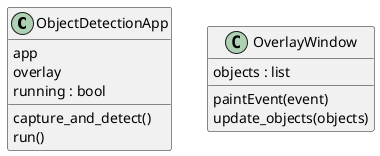 @startuml classes_MyProjectName
set namespaceSeparator none
class "ObjectDetectionApp" as Project.main.ObjectDetectionApp {
  app
  overlay
  running : bool
  capture_and_detect()
  run()
}
class "OverlayWindow" as Project.overlay_window.OverlayWindow {
  objects : list
  paintEvent(event)
  update_objects(objects)
}
@enduml
